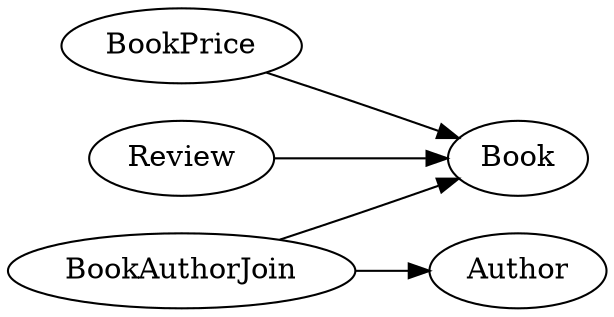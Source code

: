 ## Table Connection Graph -- Generated 2022-03-29T11:36:37.788Z
digraph DataModel {
rankdir=LR
Book;
BookAuthorJoin;
Author;
BookPrice;
Review;
BookAuthorJoin -> Book
BookAuthorJoin -> Author
BookPrice -> Book
Review -> Book
}